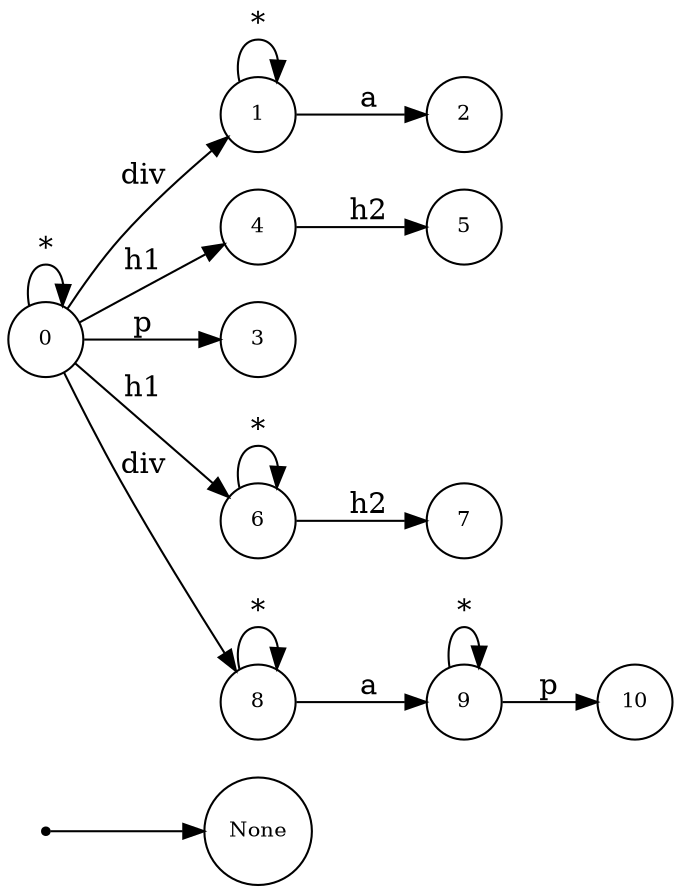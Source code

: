 digraph NFA {
  rankdir=LR;
  node [shape=circle, fontsize=10];
  __start [shape=point, label=""];
  __start -> None;
  1 [label="1"];
  9 [label="9"];
  4 [label="4"];
  7 [label="7"];
  10 [label="10"];
  3 [label="3"];
  5 [label="5"];
  6 [label="6"];
  0 [label="0"];
  8 [label="8"];
  2 [label="2"];
  { node [shape=doublecircle]; 2 3 5 7 10 }
  0 -> 0 [label="*"];
  0 -> 1 [label="div"];
  1 -> 1 [label="*"];
  1 -> 2 [label="a"];
  0 -> 3 [label="p"];
  0 -> 4 [label="h1"];
  4 -> 5 [label="h2"];
  0 -> 6 [label="h1"];
  6 -> 6 [label="*"];
  6 -> 7 [label="h2"];
  0 -> 8 [label="div"];
  8 -> 8 [label="*"];
  8 -> 9 [label="a"];
  9 -> 9 [label="*"];
  9 -> 10 [label="p"];
}
